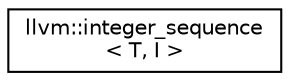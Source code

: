 digraph "Graphical Class Hierarchy"
{
  edge [fontname="Helvetica",fontsize="10",labelfontname="Helvetica",labelfontsize="10"];
  node [fontname="Helvetica",fontsize="10",shape=record];
  rankdir="LR";
  Node1 [label="llvm::integer_sequence\l\< T, I \>",height=0.2,width=0.4,color="black", fillcolor="white", style="filled",URL="$structllvm_1_1integer__sequence.html",tooltip="Represents a compile-time sequence of integers. "];
}
